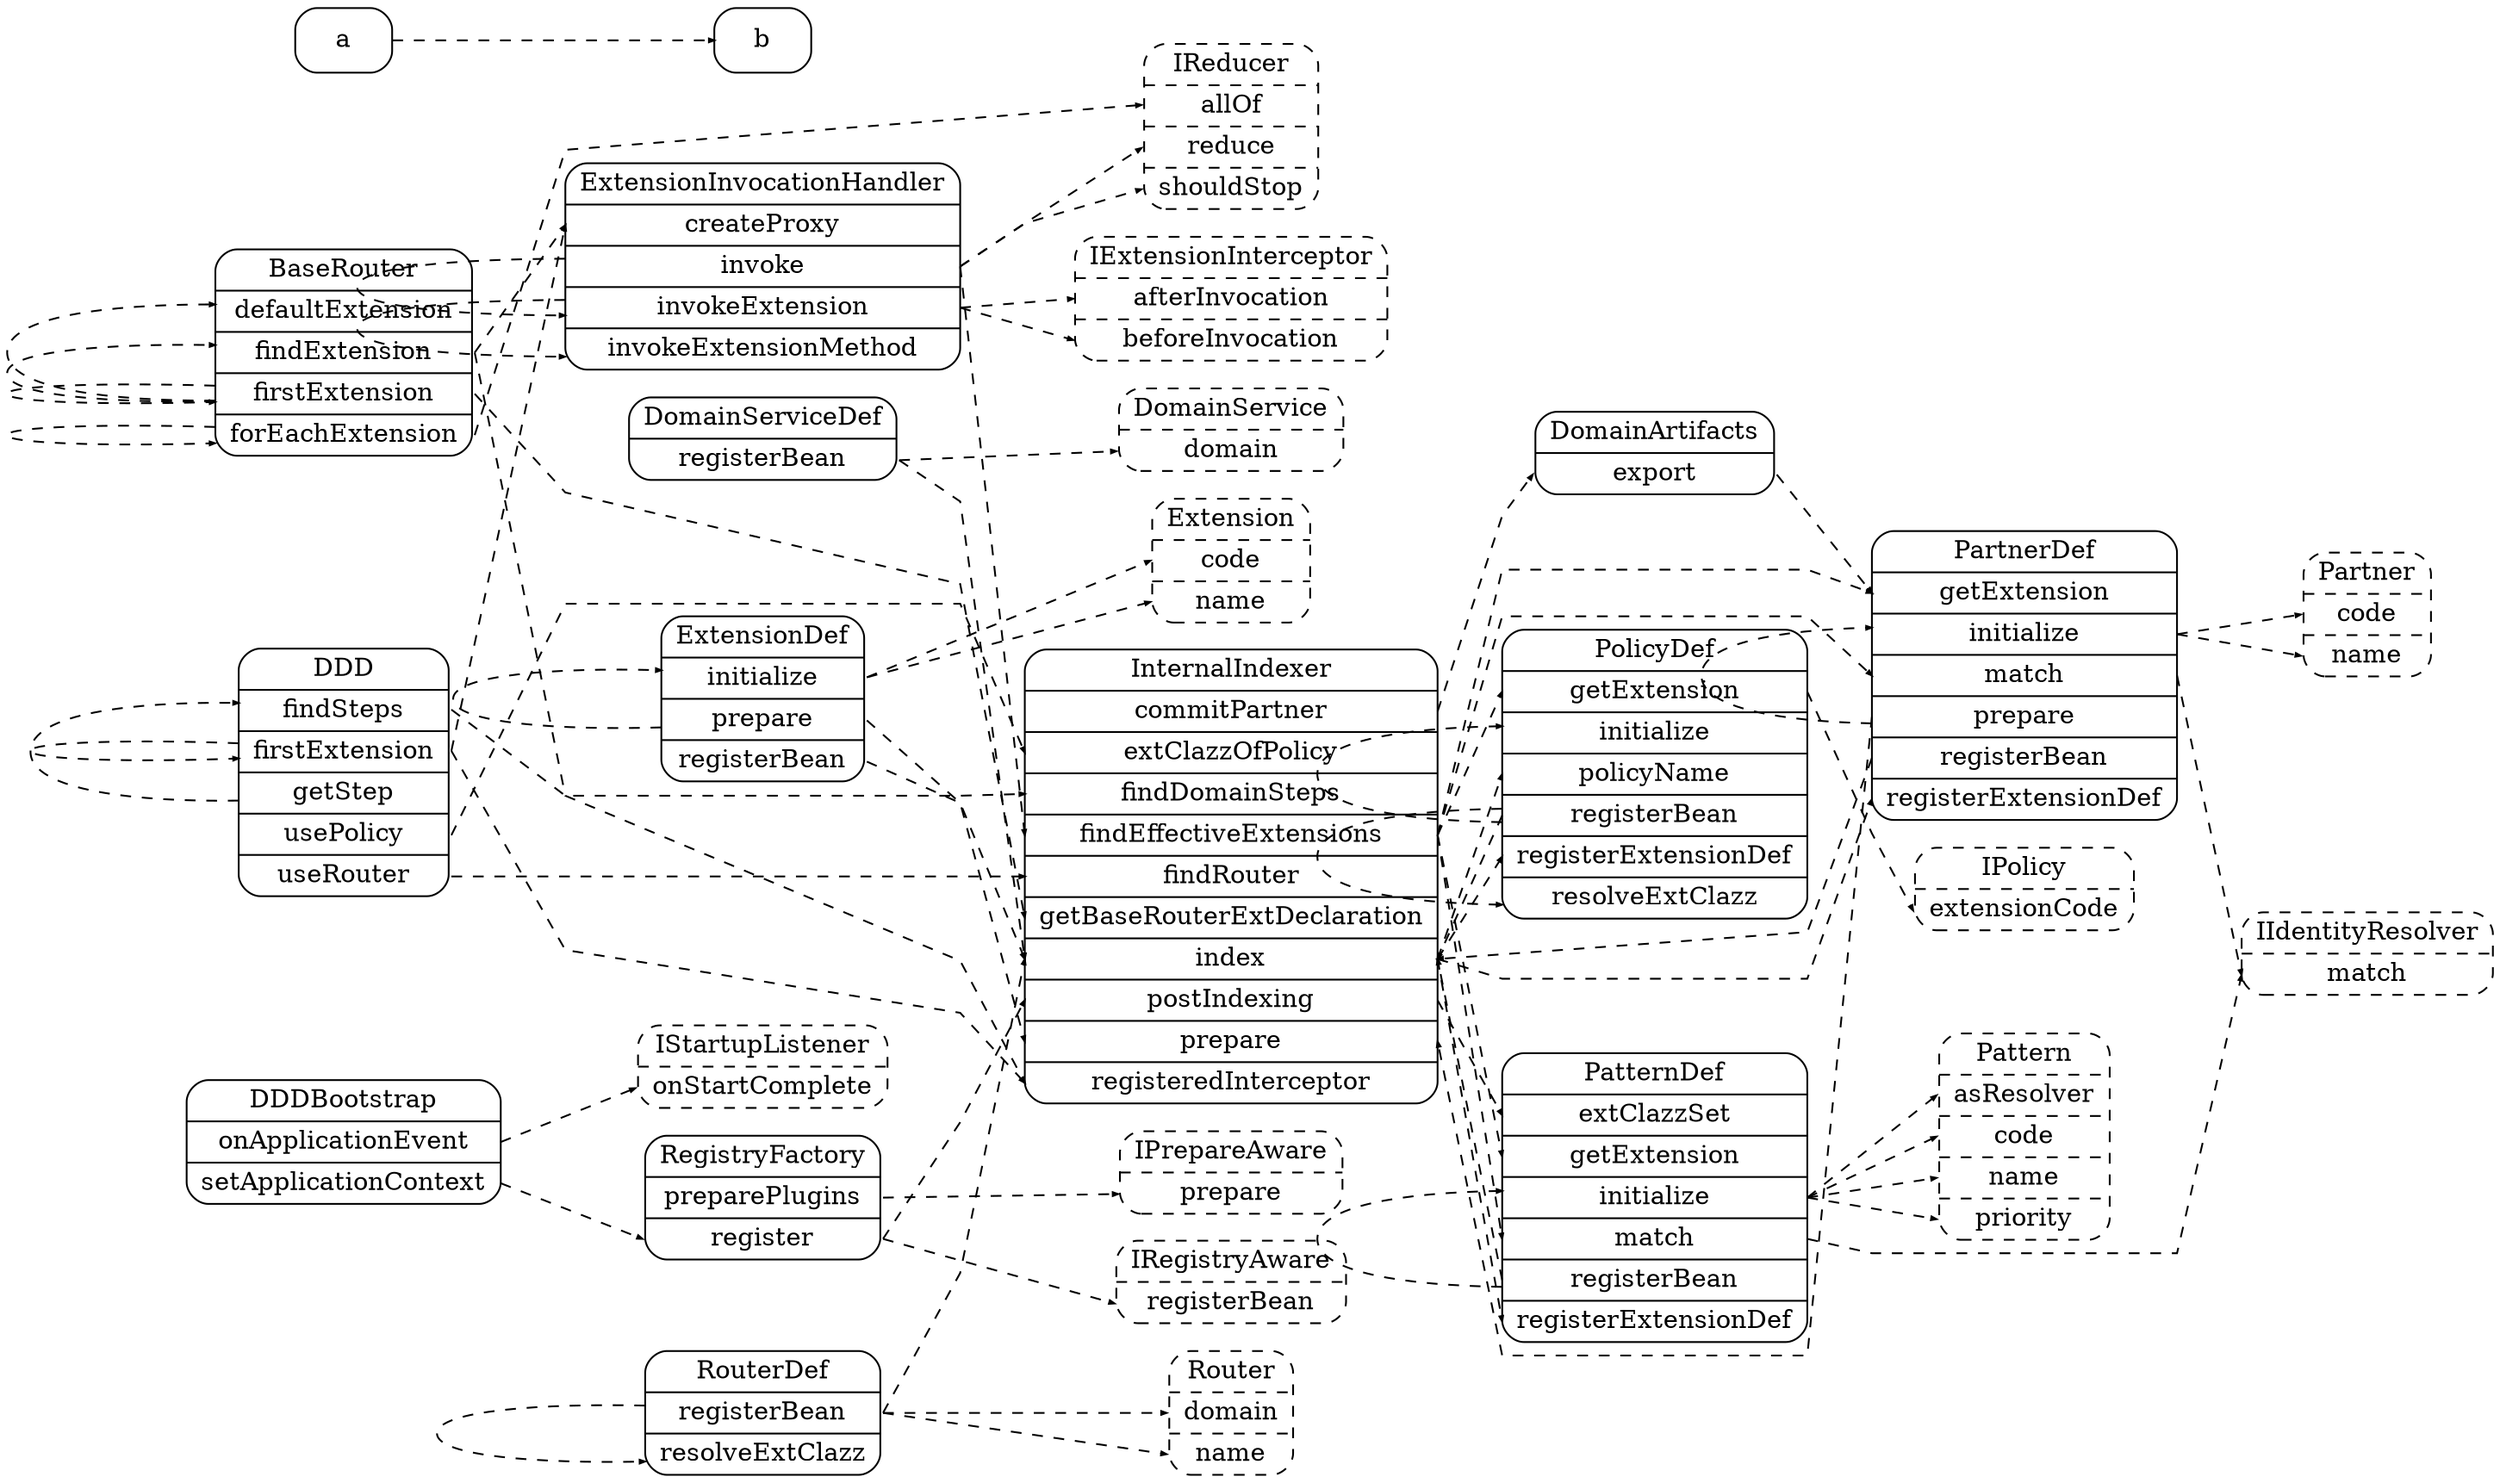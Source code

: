 digraph G {
   rankdir=LR;
   splines = polyline;
   node [shape=Mrecord];
   nodesep=0.2;
   edge [style=dashed, arrowsize=0.3, fontsize=6];

   "DomainService" [label="<DomainService> DomainService|<domain> domain" style=dashed];
   "Extension" [label="<Extension> Extension|<code> code|<name> name" style=dashed];
   "Partner" [label="<Partner> Partner|<code> code|<name> name" style=dashed];
   "Pattern" [label="<Pattern> Pattern|<asResolver> asResolver|<code> code|<name> name|<priority> priority" style=dashed];
   "Router" [label="<Router> Router|<domain> domain|<name> name" style=dashed];
   "IIdentityResolver" [label="<IIdentityResolver> IIdentityResolver|<match> match" style=dashed];
   "IPolicy" [label="<IPolicy> IPolicy|<extensionCode> extensionCode" style=dashed];
   "BaseRouter" [label="<BaseRouter> BaseRouter|<defaultExtension> defaultExtension|<findExtension> findExtension|<firstExtension> firstExtension|<forEachExtension> forEachExtension"];
   "DDD" [label="<DDD> DDD|<findSteps> findSteps|<firstExtension> firstExtension|<getStep> getStep|<usePolicy> usePolicy|<useRouter> useRouter"];
   "ExtensionInvocationHandler" [label="<ExtensionInvocationHandler> ExtensionInvocationHandler|<createProxy> createProxy|<invoke> invoke|<invokeExtension> invokeExtension|<invokeExtensionMethod> invokeExtensionMethod"];
   "IReducer" [label="<IReducer> IReducer|<allOf> allOf|<reduce> reduce|<shouldStop> shouldStop" style=dashed];
   "IStartupListener" [label="<IStartupListener> IStartupListener|<onStartComplete> onStartComplete" style=dashed];
   "IExtensionInterceptor" [label="<IExtensionInterceptor> IExtensionInterceptor|<afterInvocation> afterInvocation|<beforeInvocation> beforeInvocation" style=dashed];
   "DDDBootstrap" [label="<DDDBootstrap> DDDBootstrap|<onApplicationEvent> onApplicationEvent|<setApplicationContext> setApplicationContext"];
   "DomainArtifacts" [label="<DomainArtifacts> DomainArtifacts|<export> export"];
   "DomainServiceDef" [label="<DomainServiceDef> DomainServiceDef|<registerBean> registerBean"];
   "ExtensionDef" [label="<ExtensionDef> ExtensionDef|<initialize> initialize|<prepare> prepare|<registerBean> registerBean"];
   "IPrepareAware" [label="<IPrepareAware> IPrepareAware|<prepare> prepare" style=dashed];
   "IRegistryAware" [label="<IRegistryAware> IRegistryAware|<registerBean> registerBean" style=dashed];
   "InternalIndexer" [label="<InternalIndexer> InternalIndexer|<commitPartner> commitPartner|<extClazzOfPolicy> extClazzOfPolicy|<findDomainSteps> findDomainSteps|<findEffectiveExtensions> findEffectiveExtensions|<findRouter> findRouter|<getBaseRouterExtDeclaration> getBaseRouterExtDeclaration|<index> index|<postIndexing> postIndexing|<prepare> prepare|<registeredInterceptor> registeredInterceptor"];
   "PartnerDef" [label="<PartnerDef> PartnerDef|<getExtension> getExtension|<initialize> initialize|<match> match|<prepare> prepare|<registerBean> registerBean|<registerExtensionDef> registerExtensionDef"];
   "PatternDef" [label="<PatternDef> PatternDef|<extClazzSet> extClazzSet|<getExtension> getExtension|<initialize> initialize|<match> match|<registerBean> registerBean|<registerExtensionDef> registerExtensionDef"];
   "PolicyDef" [label="<PolicyDef> PolicyDef|<getExtension> getExtension|<initialize> initialize|<policyName> policyName|<registerBean> registerBean|<registerExtensionDef> registerExtensionDef|<resolveExtClazz> resolveExtClazz"];
   "RegistryFactory" [label="<RegistryFactory> RegistryFactory|<preparePlugins> preparePlugins|<register> register"];
   "RouterDef" [label="<RouterDef> RouterDef|<registerBean> registerBean|<resolveExtClazz> resolveExtClazz"];

   BaseRouter:findExtension -> InternalIndexer:registeredInterceptor
   BaseRouter:findExtension -> ExtensionInvocationHandler:createProxy
   BaseRouter:firstExtension -> BaseRouter:firstExtension
   BaseRouter:firstExtension -> InternalIndexer:getBaseRouterExtDeclaration
   BaseRouter:firstExtension -> BaseRouter:defaultExtension
   BaseRouter:firstExtension -> BaseRouter:findExtension
   BaseRouter:forEachExtension -> IReducer:allOf
   BaseRouter:forEachExtension -> BaseRouter:forEachExtension
   DDD:findSteps -> InternalIndexer:findDomainSteps
   DDD:firstExtension -> DDD:firstExtension
   DDD:firstExtension -> InternalIndexer:registeredInterceptor
   DDD:firstExtension -> ExtensionInvocationHandler:createProxy
   DDD:getStep -> DDD:findSteps
   DDD:usePolicy -> InternalIndexer:extClazzOfPolicy
   DDD:useRouter -> InternalIndexer:findRouter
   ExtensionInvocationHandler:invoke -> InternalIndexer:findEffectiveExtensions
   ExtensionInvocationHandler:invoke -> ExtensionInvocationHandler:invokeExtension
   ExtensionInvocationHandler:invoke -> IReducer:shouldStop
   ExtensionInvocationHandler:invoke -> IReducer:reduce
   ExtensionInvocationHandler:invokeExtension -> IExtensionInterceptor:beforeInvocation
   ExtensionInvocationHandler:invokeExtension -> ExtensionInvocationHandler:invokeExtensionMethod
   ExtensionInvocationHandler:invokeExtension -> IExtensionInterceptor:afterInvocation
   DDDBootstrap:onApplicationEvent -> IStartupListener:onStartComplete
   DDDBootstrap:setApplicationContext -> RegistryFactory:register
   DomainArtifacts:export -> PartnerDef:getExtension
   DomainServiceDef:registerBean -> DomainService:domain
   DomainServiceDef:registerBean -> InternalIndexer:index
   ExtensionDef:initialize -> Extension:code
   ExtensionDef:initialize -> Extension:name
   ExtensionDef:prepare -> ExtensionDef:initialize
   ExtensionDef:prepare -> InternalIndexer:prepare
   ExtensionDef:registerBean -> InternalIndexer:index
   InternalIndexer:commitPartner -> DomainArtifacts:export
   InternalIndexer:findEffectiveExtensions -> PolicyDef:getExtension
   InternalIndexer:findEffectiveExtensions -> PatternDef:match
   InternalIndexer:findEffectiveExtensions -> PatternDef:getExtension
   InternalIndexer:findEffectiveExtensions -> PartnerDef:getExtension
   InternalIndexer:findEffectiveExtensions -> PartnerDef:match
   InternalIndexer:index -> PolicyDef:registerExtensionDef
   InternalIndexer:index -> PatternDef:registerExtensionDef
   InternalIndexer:index -> PartnerDef:registerExtensionDef
   InternalIndexer:index -> PolicyDef:policyName
   InternalIndexer:postIndexing -> PatternDef:extClazzSet
   PartnerDef:initialize -> Partner:code
   PartnerDef:initialize -> Partner:name
   PartnerDef:match -> IIdentityResolver:match
   PartnerDef:prepare -> PartnerDef:initialize
   PartnerDef:prepare -> InternalIndexer:prepare
   PartnerDef:registerBean -> InternalIndexer:index
   PatternDef:initialize -> Pattern:code
   PatternDef:initialize -> Pattern:name
   PatternDef:initialize -> Pattern:priority
   PatternDef:initialize -> Pattern:asResolver
   PatternDef:match -> IIdentityResolver:match
   PatternDef:registerBean -> PatternDef:initialize
   PatternDef:registerBean -> InternalIndexer:index
   PolicyDef:getExtension -> IPolicy:extensionCode
   PolicyDef:registerBean -> PolicyDef:initialize
   PolicyDef:registerBean -> PolicyDef:resolveExtClazz
   PolicyDef:registerBean -> InternalIndexer:index
   RegistryFactory:preparePlugins -> IPrepareAware:prepare
   RegistryFactory:register -> IRegistryAware:registerBean
   RegistryFactory:register -> InternalIndexer:postIndexing
   RouterDef:registerBean -> Router:domain
   RouterDef:registerBean -> Router:name
   RouterDef:registerBean -> RouterDef:resolveExtClazz
   RouterDef:registerBean -> InternalIndexer:index
   a -> b
}